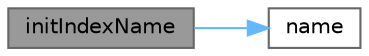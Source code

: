 digraph "initIndexName"
{
 // INTERACTIVE_SVG=YES
 // LATEX_PDF_SIZE
  bgcolor="transparent";
  edge [fontname=Helvetica,fontsize=10,labelfontname=Helvetica,labelfontsize=10];
  node [fontname=Helvetica,fontsize=10,shape=box,height=0.2,width=0.4];
  rankdir="LR";
  Node1 [label="initIndexName",height=0.2,width=0.4,color="gray40", fillcolor="grey60", style="filled", fontcolor="black",tooltip=" "];
  Node1 -> Node2 [color="steelblue1",style="solid"];
  Node2 [label="name",height=0.2,width=0.4,color="grey40", fillcolor="white", style="filled",URL="$classore_1_1data_1_1_var_swap.html#a24dcbf29c0d6cd766009a182a6484e3b",tooltip=" "];
}
